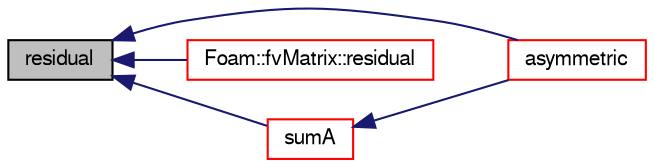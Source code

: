 digraph "residual"
{
  bgcolor="transparent";
  edge [fontname="FreeSans",fontsize="10",labelfontname="FreeSans",labelfontsize="10"];
  node [fontname="FreeSans",fontsize="10",shape=record];
  rankdir="LR";
  Node1127 [label="residual",height=0.2,width=0.4,color="black", fillcolor="grey75", style="filled", fontcolor="black"];
  Node1127 -> Node1128 [dir="back",color="midnightblue",fontsize="10",style="solid",fontname="FreeSans"];
  Node1128 [label="asymmetric",height=0.2,width=0.4,color="red",URL="$a26882.html#aff45003a4c4226b1f6f4e5e24d382e03"];
  Node1127 -> Node1159 [dir="back",color="midnightblue",fontsize="10",style="solid",fontname="FreeSans"];
  Node1159 [label="Foam::fvMatrix::residual",height=0.2,width=0.4,color="red",URL="$a22358.html#ab6a2e66ac7c7419930641e362e1ae305",tooltip="Return the matrix residual. "];
  Node1127 -> Node1160 [dir="back",color="midnightblue",fontsize="10",style="solid",fontname="FreeSans"];
  Node1160 [label="sumA",height=0.2,width=0.4,color="red",URL="$a26882.html#aaf24d45bb7830b9bab7f559b0b3d2c84",tooltip="Sum the coefficients on each row of the matrix. "];
  Node1160 -> Node1128 [dir="back",color="midnightblue",fontsize="10",style="solid",fontname="FreeSans"];
}

